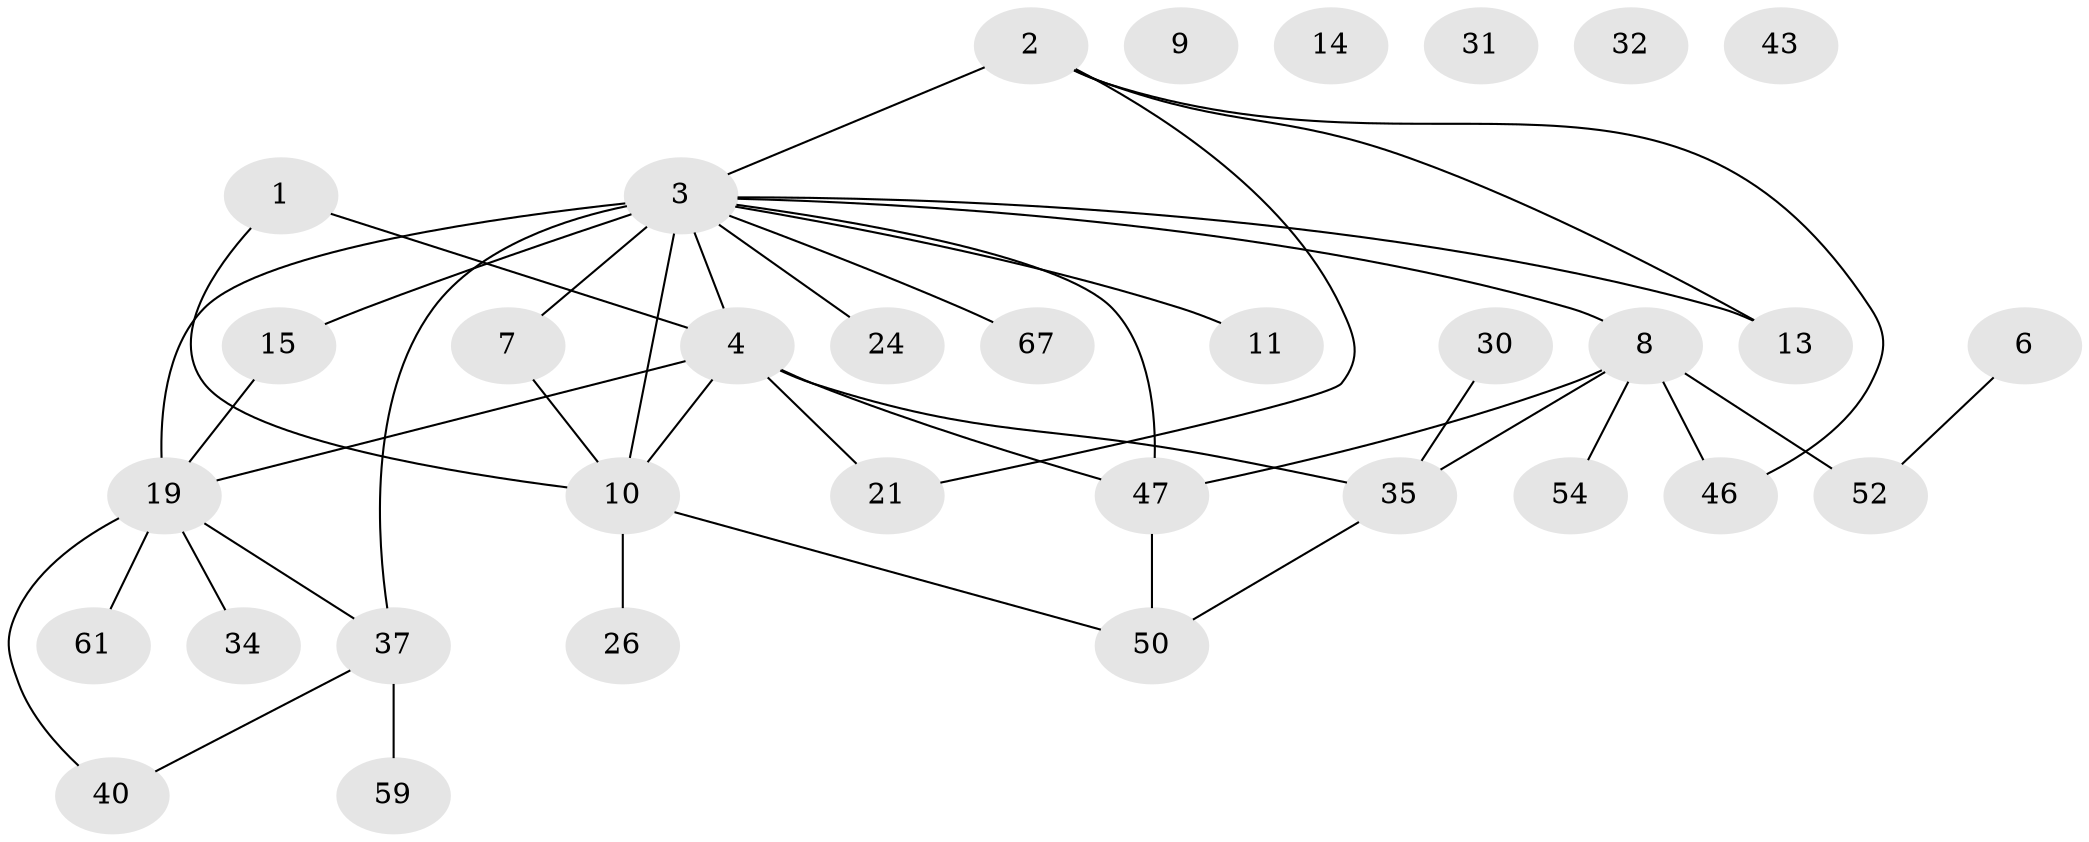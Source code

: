 // original degree distribution, {2: 0.22388059701492538, 4: 0.22388059701492538, 7: 0.014925373134328358, 3: 0.16417910447761194, 1: 0.208955223880597, 0: 0.07462686567164178, 5: 0.05970149253731343, 6: 0.029850746268656716}
// Generated by graph-tools (version 1.1) at 2025/13/03/09/25 04:13:05]
// undirected, 33 vertices, 42 edges
graph export_dot {
graph [start="1"]
  node [color=gray90,style=filled];
  1;
  2 [super="+33+38"];
  3 [super="+5+18+57+44"];
  4 [super="+28"];
  6;
  7 [super="+29+63+17"];
  8 [super="+22"];
  9;
  10 [super="+16+12+48"];
  11;
  13 [super="+36"];
  14;
  15;
  19 [super="+41+42+27+53"];
  21;
  24;
  26;
  30;
  31;
  32;
  34;
  35 [super="+65+39"];
  37;
  40;
  43;
  46 [super="+60"];
  47;
  50;
  52;
  54;
  59;
  61 [super="+66"];
  67;
  1 -- 10;
  1 -- 4;
  2 -- 21;
  2 -- 3 [weight=3];
  2 -- 13;
  2 -- 46;
  3 -- 11;
  3 -- 47;
  3 -- 13 [weight=2];
  3 -- 10 [weight=2];
  3 -- 37;
  3 -- 15 [weight=3];
  3 -- 19 [weight=3];
  3 -- 24;
  3 -- 8;
  3 -- 67;
  3 -- 7 [weight=2];
  3 -- 4;
  4 -- 10 [weight=2];
  4 -- 19;
  4 -- 21;
  4 -- 35;
  4 -- 47;
  6 -- 52;
  7 -- 10;
  8 -- 52 [weight=2];
  8 -- 35;
  8 -- 54;
  8 -- 46;
  8 -- 47;
  10 -- 26;
  10 -- 50;
  15 -- 19;
  19 -- 34;
  19 -- 40;
  19 -- 61;
  19 -- 37;
  30 -- 35;
  35 -- 50;
  37 -- 40;
  37 -- 59;
  47 -- 50;
}
